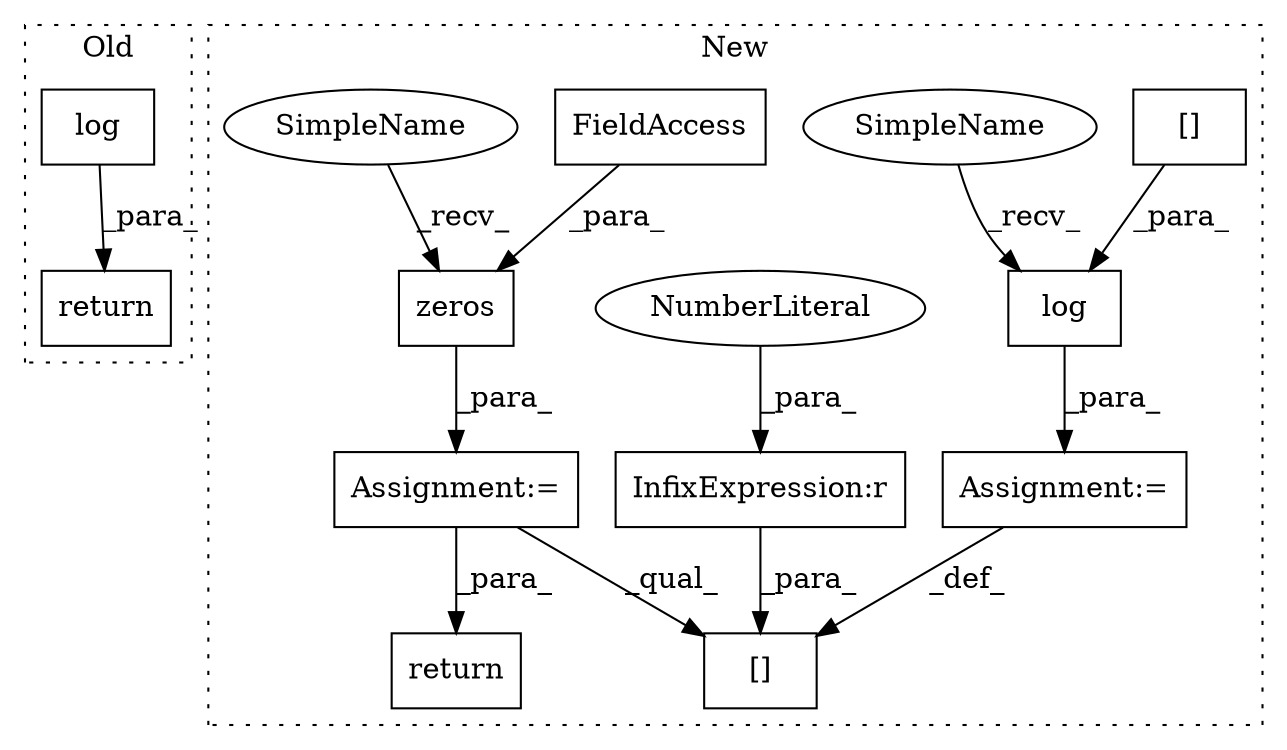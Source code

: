 digraph G {
subgraph cluster0 {
1 [label="log" a="32" s="179,184" l="4,1" shape="box"];
11 [label="return" a="41" s="166" l="7" shape="box"];
label = "Old";
style="dotted";
}
subgraph cluster1 {
2 [label="[]" a="2" s="179,188" l="2,1" shape="box"];
3 [label="Assignment:=" a="7" s="138" l="1" shape="box"];
4 [label="Assignment:=" a="7" s="189" l="1" shape="box"];
5 [label="log" a="32" s="196,210" l="4,1" shape="box"];
6 [label="zeros" a="32" s="146,159" l="6,1" shape="box"];
7 [label="[]" a="2" s="200,209" l="2,1" shape="box"];
8 [label="FieldAccess" a="22" s="152" l="7" shape="box"];
9 [label="InfixExpression:r" a="27" s="183" l="3" shape="box"];
10 [label="NumberLiteral" a="34" s="186" l="1" shape="ellipse"];
12 [label="return" a="41" s="217" l="7" shape="box"];
13 [label="SimpleName" a="42" s="140" l="5" shape="ellipse"];
14 [label="SimpleName" a="42" s="190" l="5" shape="ellipse"];
label = "New";
style="dotted";
}
1 -> 11 [label="_para_"];
3 -> 2 [label="_qual_"];
3 -> 12 [label="_para_"];
4 -> 2 [label="_def_"];
5 -> 4 [label="_para_"];
6 -> 3 [label="_para_"];
7 -> 5 [label="_para_"];
8 -> 6 [label="_para_"];
9 -> 2 [label="_para_"];
10 -> 9 [label="_para_"];
13 -> 6 [label="_recv_"];
14 -> 5 [label="_recv_"];
}
